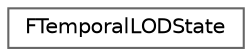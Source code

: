 digraph "Graphical Class Hierarchy"
{
 // INTERACTIVE_SVG=YES
 // LATEX_PDF_SIZE
  bgcolor="transparent";
  edge [fontname=Helvetica,fontsize=10,labelfontname=Helvetica,labelfontsize=10];
  node [fontname=Helvetica,fontsize=10,shape=box,height=0.2,width=0.4];
  rankdir="LR";
  Node0 [id="Node000000",label="FTemporalLODState",height=0.2,width=0.4,color="grey40", fillcolor="white", style="filled",URL="$d8/d18/structFTemporalLODState.html",tooltip="struct to hold the temporal LOD state within a view state"];
}
